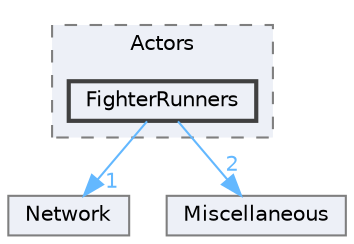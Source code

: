 digraph "C:/Users/wistf/Unreal Projects/NightSkyEngine/Source/NightSkyEngine/Battle/Actors/FighterRunners"
{
 // LATEX_PDF_SIZE
  bgcolor="transparent";
  edge [fontname=Helvetica,fontsize=10,labelfontname=Helvetica,labelfontsize=10];
  node [fontname=Helvetica,fontsize=10,shape=box,height=0.2,width=0.4];
  compound=true
  subgraph clusterdir_510d308defdbe91ea5360d74dc1a9c72 {
    graph [ bgcolor="#edf0f7", pencolor="grey50", label="Actors", fontname=Helvetica,fontsize=10 style="filled,dashed", URL="dir_510d308defdbe91ea5360d74dc1a9c72.html",tooltip=""]
  dir_3561eadbade2bb806664180acfa4140a [label="FighterRunners", fillcolor="#edf0f7", color="grey25", style="filled,bold", URL="dir_3561eadbade2bb806664180acfa4140a.html",tooltip=""];
  }
  dir_6967e7b54960ac3be1df4697d77731f7 [label="Network", fillcolor="#edf0f7", color="grey50", style="filled", URL="dir_6967e7b54960ac3be1df4697d77731f7.html",tooltip=""];
  dir_82c28ff8cc29bc85451ff4e122705aaf [label="Miscellaneous", fillcolor="#edf0f7", color="grey50", style="filled", URL="dir_82c28ff8cc29bc85451ff4e122705aaf.html",tooltip=""];
  dir_3561eadbade2bb806664180acfa4140a->dir_6967e7b54960ac3be1df4697d77731f7 [headlabel="1", labeldistance=1.5 headhref="dir_000005_000009.html" href="dir_000005_000009.html" color="steelblue1" fontcolor="steelblue1"];
  dir_3561eadbade2bb806664180acfa4140a->dir_82c28ff8cc29bc85451ff4e122705aaf [headlabel="2", labeldistance=1.5 headhref="dir_000005_000008.html" href="dir_000005_000008.html" color="steelblue1" fontcolor="steelblue1"];
}
